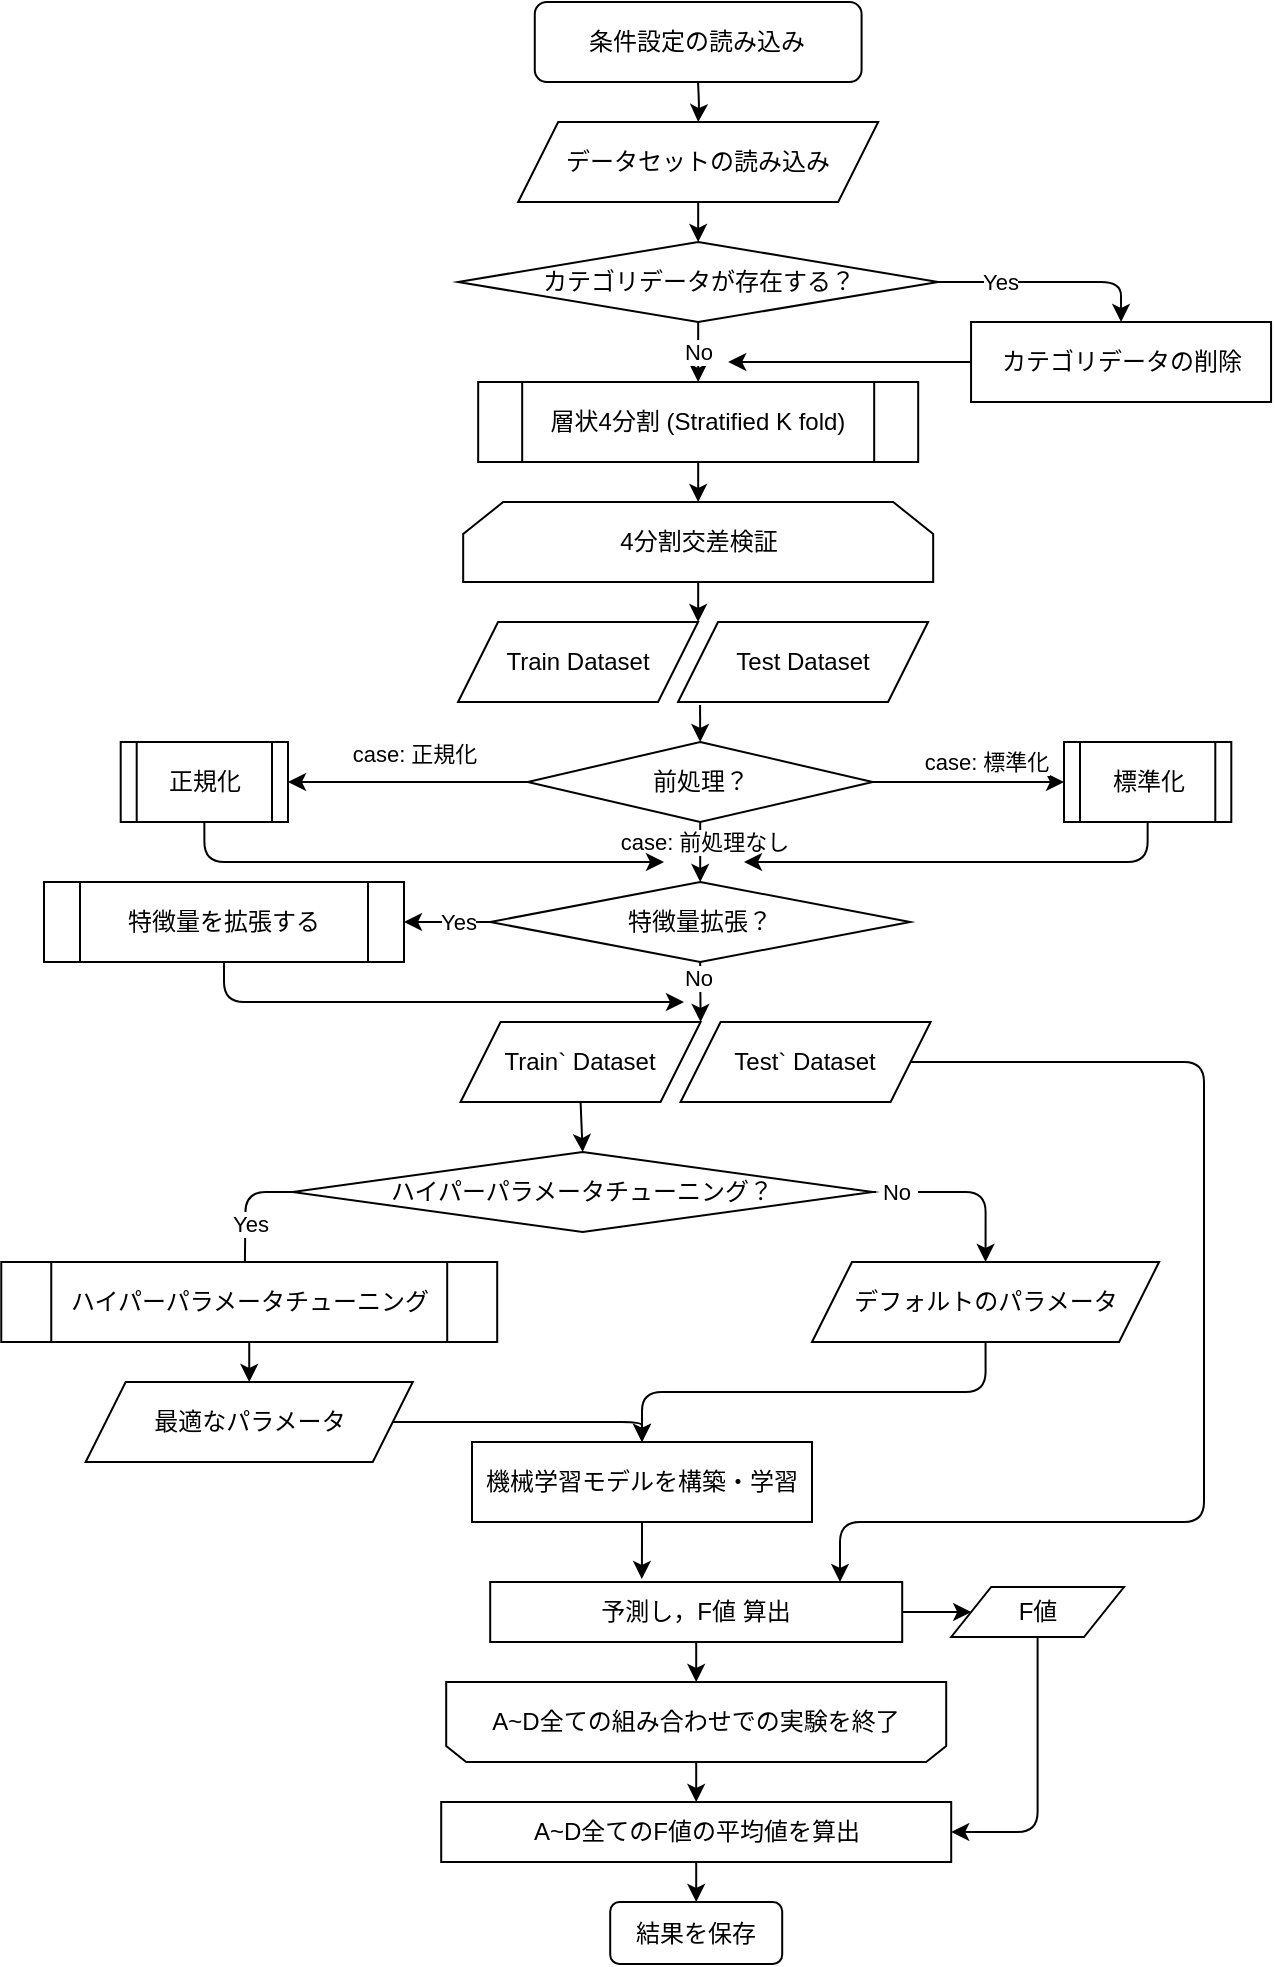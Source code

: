 <mxfile>
    <diagram id="M-y9R5kcF9XLJwWjKDu2" name="ページ1">
        <mxGraphModel dx="782" dy="656" grid="1" gridSize="10" guides="1" tooltips="1" connect="1" arrows="1" fold="1" page="1" pageScale="1" pageWidth="827" pageHeight="1169" math="0" shadow="0">
            <root>
                <mxCell id="0"/>
                <mxCell id="1" parent="0"/>
                <mxCell id="28" style="edgeStyle=orthogonalEdgeStyle;html=1;exitX=0.5;exitY=1;exitDx=0;exitDy=0;entryX=0.5;entryY=0;entryDx=0;entryDy=0;" parent="1" source="2" target="22" edge="1">
                    <mxGeometry relative="1" as="geometry"/>
                </mxCell>
                <mxCell id="2" value="データセットの読み込み" style="shape=parallelogram;perimeter=parallelogramPerimeter;whiteSpace=wrap;html=1;fixedSize=1;fontFamily=Helvetica;fontSize=12;fontColor=default;align=center;strokeColor=default;fillColor=default;" parent="1" vertex="1">
                    <mxGeometry x="267.09" y="70" width="180" height="40" as="geometry"/>
                </mxCell>
                <mxCell id="29" style="edgeStyle=orthogonalEdgeStyle;html=1;exitX=0.5;exitY=1;exitDx=0;exitDy=0;" parent="1" target="2" edge="1">
                    <mxGeometry relative="1" as="geometry">
                        <mxPoint x="357.03" y="50" as="sourcePoint"/>
                    </mxGeometry>
                </mxCell>
                <mxCell id="26" value="Yes" style="edgeStyle=orthogonalEdgeStyle;html=1;exitX=1;exitY=0.5;exitDx=0;exitDy=0;entryX=0.5;entryY=0;entryDx=0;entryDy=0;" parent="1" source="22" target="23" edge="1">
                    <mxGeometry x="-0.45" relative="1" as="geometry">
                        <mxPoint x="602.09" y="150" as="targetPoint"/>
                        <Array as="points">
                            <mxPoint x="568.09" y="150"/>
                        </Array>
                        <mxPoint as="offset"/>
                    </mxGeometry>
                </mxCell>
                <mxCell id="40" value="No" style="edgeStyle=orthogonalEdgeStyle;html=1;exitX=0.5;exitY=1;exitDx=0;exitDy=0;" parent="1" source="22" target="39" edge="1">
                    <mxGeometry relative="1" as="geometry"/>
                </mxCell>
                <mxCell id="22" value="カテゴリデータが存在する？" style="shape=rhombus;html=1;dashed=0;whitespace=wrap;perimeter=rhombusPerimeter;" parent="1" vertex="1">
                    <mxGeometry x="237.09" y="130" width="240" height="40" as="geometry"/>
                </mxCell>
                <mxCell id="135" style="edgeStyle=orthogonalEdgeStyle;html=1;exitX=0.5;exitY=1;exitDx=0;exitDy=0;" parent="1" source="23" edge="1">
                    <mxGeometry relative="1" as="geometry">
                        <mxPoint x="372.09" y="190" as="targetPoint"/>
                        <Array as="points">
                            <mxPoint x="617.09" y="190"/>
                        </Array>
                    </mxGeometry>
                </mxCell>
                <mxCell id="23" value="カテゴリデータの削除" style="rounded=0;whiteSpace=wrap;html=1;" parent="1" vertex="1">
                    <mxGeometry x="493.53" y="170" width="150" height="40" as="geometry"/>
                </mxCell>
                <mxCell id="119" style="edgeStyle=orthogonalEdgeStyle;html=1;exitX=0.5;exitY=1;exitDx=0;exitDy=0;" parent="1" source="39" target="103" edge="1">
                    <mxGeometry relative="1" as="geometry"/>
                </mxCell>
                <mxCell id="39" value="層状4分割 (Stratified K fold)" style="shape=process;whiteSpace=wrap;html=1;backgroundOutline=1;" parent="1" vertex="1">
                    <mxGeometry x="247.09" y="200" width="220" height="40" as="geometry"/>
                </mxCell>
                <mxCell id="275" style="edgeStyle=orthogonalEdgeStyle;html=1;exitX=0.5;exitY=1;exitDx=0;exitDy=0;entryX=1;entryY=0;entryDx=0;entryDy=0;" parent="1" source="103" target="272" edge="1">
                    <mxGeometry relative="1" as="geometry"/>
                </mxCell>
                <mxCell id="103" value="4分割交差検証" style="shape=loopLimit;whiteSpace=wrap;html=1;" parent="1" vertex="1">
                    <mxGeometry x="239.59" y="260" width="235" height="40" as="geometry"/>
                </mxCell>
                <mxCell id="228" style="edgeStyle=orthogonalEdgeStyle;html=1;exitX=0.5;exitY=0;exitDx=0;exitDy=0;" parent="1" source="104" target="226" edge="1">
                    <mxGeometry relative="1" as="geometry"/>
                </mxCell>
                <mxCell id="104" value="A~D全ての組み合わせでの実験を終了" style="shape=loopLimit;whiteSpace=wrap;html=1;size=10;rotation=0;horizontal=1;verticalAlign=middle;direction=west;flipV=0;" parent="1" vertex="1">
                    <mxGeometry x="231.1" y="850" width="250" height="40" as="geometry"/>
                </mxCell>
                <mxCell id="265" style="edgeStyle=orthogonalEdgeStyle;html=1;exitX=0;exitY=0.5;exitDx=0;exitDy=0;entryX=1;entryY=0.5;entryDx=0;entryDy=0;" parent="1" source="126" target="264" edge="1">
                    <mxGeometry relative="1" as="geometry"/>
                </mxCell>
                <mxCell id="290" value="Yes" style="edgeLabel;html=1;align=center;verticalAlign=middle;resizable=0;points=[];" parent="265" vertex="1" connectable="0">
                    <mxGeometry x="-0.528" relative="1" as="geometry">
                        <mxPoint x="-6" as="offset"/>
                    </mxGeometry>
                </mxCell>
                <mxCell id="300" style="edgeStyle=none;html=1;exitX=0.5;exitY=1;exitDx=0;exitDy=0;entryX=1;entryY=0;entryDx=0;entryDy=0;" edge="1" parent="1" source="126" target="195">
                    <mxGeometry relative="1" as="geometry"/>
                </mxCell>
                <mxCell id="302" value="No" style="edgeLabel;html=1;align=center;verticalAlign=middle;resizable=0;points=[];" vertex="1" connectable="0" parent="300">
                    <mxGeometry x="-0.479" y="-1" relative="1" as="geometry">
                        <mxPoint as="offset"/>
                    </mxGeometry>
                </mxCell>
                <mxCell id="126" value="特徴量拡張？" style="rhombus;whiteSpace=wrap;html=1;" parent="1" vertex="1">
                    <mxGeometry x="253.1" y="450" width="210" height="40" as="geometry"/>
                </mxCell>
                <mxCell id="168" style="edgeStyle=orthogonalEdgeStyle;html=1;exitX=0;exitY=0.5;exitDx=0;exitDy=0;entryX=1;entryY=0.5;entryDx=0;entryDy=0;" parent="1" source="239" target="174" edge="1">
                    <mxGeometry relative="1" as="geometry">
                        <mxPoint x="354.585" y="370" as="sourcePoint"/>
                        <Array as="points">
                            <mxPoint x="270" y="400"/>
                        </Array>
                    </mxGeometry>
                </mxCell>
                <mxCell id="169" value="case: 正規化" style="edgeLabel;html=1;align=center;verticalAlign=middle;resizable=0;points=[];" parent="168" vertex="1" connectable="0">
                    <mxGeometry x="0.055" y="-2" relative="1" as="geometry">
                        <mxPoint x="6" y="-12" as="offset"/>
                    </mxGeometry>
                </mxCell>
                <mxCell id="170" style="edgeStyle=orthogonalEdgeStyle;html=1;entryX=0;entryY=0.5;entryDx=0;entryDy=0;exitX=1;exitY=0.5;exitDx=0;exitDy=0;" parent="1" source="239" target="176" edge="1">
                    <mxGeometry relative="1" as="geometry">
                        <mxPoint x="354.585" y="370" as="sourcePoint"/>
                        <Array as="points">
                            <mxPoint x="540" y="400"/>
                        </Array>
                    </mxGeometry>
                </mxCell>
                <mxCell id="171" value="case: 標準化" style="edgeLabel;html=1;align=center;verticalAlign=middle;resizable=0;points=[];" parent="170" vertex="1" connectable="0">
                    <mxGeometry x="0.201" y="-1" relative="1" as="geometry">
                        <mxPoint x="-1" y="-11" as="offset"/>
                    </mxGeometry>
                </mxCell>
                <mxCell id="172" value="case: 前処理なし" style="edgeStyle=orthogonalEdgeStyle;html=1;exitX=0.5;exitY=1;exitDx=0;exitDy=0;entryX=0.5;entryY=0;entryDx=0;entryDy=0;" parent="1" source="239" edge="1" target="126">
                    <mxGeometry x="-0.333" y="2" relative="1" as="geometry">
                        <mxPoint x="349.595" y="370" as="sourcePoint"/>
                        <mxPoint x="354.59" y="510" as="targetPoint"/>
                        <mxPoint as="offset"/>
                    </mxGeometry>
                </mxCell>
                <mxCell id="288" style="edgeStyle=orthogonalEdgeStyle;html=1;exitX=0.5;exitY=1;exitDx=0;exitDy=0;" parent="1" source="174" edge="1">
                    <mxGeometry relative="1" as="geometry">
                        <mxPoint x="340" y="440" as="targetPoint"/>
                        <Array as="points">
                            <mxPoint x="110" y="440"/>
                        </Array>
                    </mxGeometry>
                </mxCell>
                <mxCell id="174" value="正規化" style="shape=process;whiteSpace=wrap;html=1;backgroundOutline=1;fontFamily=Helvetica;fontSize=12;fontColor=default;align=center;strokeColor=default;fillColor=default;" parent="1" vertex="1">
                    <mxGeometry x="68.35" y="380" width="83.65" height="40" as="geometry"/>
                </mxCell>
                <mxCell id="281" style="edgeStyle=orthogonalEdgeStyle;html=1;exitX=0.5;exitY=1;exitDx=0;exitDy=0;" parent="1" source="176" edge="1">
                    <mxGeometry relative="1" as="geometry">
                        <mxPoint x="380" y="440" as="targetPoint"/>
                        <Array as="points">
                            <mxPoint x="582" y="440"/>
                        </Array>
                    </mxGeometry>
                </mxCell>
                <mxCell id="176" value="標準化" style="shape=process;whiteSpace=wrap;html=1;backgroundOutline=1;fontFamily=Helvetica;fontSize=12;fontColor=default;align=center;strokeColor=default;fillColor=default;" parent="1" vertex="1">
                    <mxGeometry x="540.0" y="380" width="83.65" height="40" as="geometry"/>
                </mxCell>
                <mxCell id="181" style="edgeStyle=orthogonalEdgeStyle;html=1;entryX=0.5;entryY=0;entryDx=0;entryDy=0;exitX=0;exitY=0.5;exitDx=0;exitDy=0;" parent="1" source="178" edge="1">
                    <mxGeometry relative="1" as="geometry">
                        <mxPoint x="152.0" y="620" as="sourcePoint"/>
                        <mxPoint x="130.305" y="655" as="targetPoint"/>
                    </mxGeometry>
                </mxCell>
                <mxCell id="182" value="Yes" style="edgeLabel;html=1;align=center;verticalAlign=middle;resizable=0;points=[];" parent="181" vertex="1" connectable="0">
                    <mxGeometry x="-0.232" y="2" relative="1" as="geometry">
                        <mxPoint y="11" as="offset"/>
                    </mxGeometry>
                </mxCell>
                <mxCell id="187" value="&amp;nbsp;No&amp;nbsp;" style="edgeStyle=orthogonalEdgeStyle;html=1;exitX=1;exitY=0.5;exitDx=0;exitDy=0;entryX=0.5;entryY=0;entryDx=0;entryDy=0;" parent="1" source="178" target="186" edge="1">
                    <mxGeometry x="-0.746" relative="1" as="geometry">
                        <mxPoint as="offset"/>
                    </mxGeometry>
                </mxCell>
                <mxCell id="178" value="ハイパーパラメータチューニング？" style="rhombus;whiteSpace=wrap;html=1;" parent="1" vertex="1">
                    <mxGeometry x="154.31" y="585" width="290.03" height="40" as="geometry"/>
                </mxCell>
                <mxCell id="188" style="edgeStyle=orthogonalEdgeStyle;html=1;exitX=0.5;exitY=1;exitDx=0;exitDy=0;entryX=0.5;entryY=0;entryDx=0;entryDy=0;" parent="1" source="179" target="185" edge="1">
                    <mxGeometry relative="1" as="geometry"/>
                </mxCell>
                <mxCell id="179" value="ハイパーパラメータチューニング" style="shape=process;whiteSpace=wrap;html=1;backgroundOutline=1;fontFamily=Helvetica;fontSize=12;fontColor=default;align=center;strokeColor=default;fillColor=default;" parent="1" vertex="1">
                    <mxGeometry x="8.63" y="640" width="247.97" height="40" as="geometry"/>
                </mxCell>
                <mxCell id="304" style="edgeStyle=orthogonalEdgeStyle;html=1;exitX=1;exitY=0.5;exitDx=0;exitDy=0;entryX=0.5;entryY=0;entryDx=0;entryDy=0;" edge="1" parent="1" source="185" target="189">
                    <mxGeometry relative="1" as="geometry"/>
                </mxCell>
                <mxCell id="185" value="最適なパラメータ" style="shape=parallelogram;perimeter=parallelogramPerimeter;whiteSpace=wrap;html=1;fixedSize=1;" parent="1" vertex="1">
                    <mxGeometry x="50.84" y="700" width="163.55" height="40" as="geometry"/>
                </mxCell>
                <mxCell id="191" style="edgeStyle=orthogonalEdgeStyle;html=1;exitX=0.5;exitY=1;exitDx=0;exitDy=0;entryX=0.5;entryY=0;entryDx=0;entryDy=0;" parent="1" source="186" target="189" edge="1">
                    <mxGeometry relative="1" as="geometry"/>
                </mxCell>
                <mxCell id="186" value="デフォルトのパラメータ" style="shape=parallelogram;perimeter=parallelogramPerimeter;whiteSpace=wrap;html=1;fixedSize=1;" parent="1" vertex="1">
                    <mxGeometry x="414.0" y="640" width="173.55" height="40" as="geometry"/>
                </mxCell>
                <mxCell id="305" style="edgeStyle=orthogonalEdgeStyle;html=1;exitX=0.5;exitY=1;exitDx=0;exitDy=0;entryX=0.368;entryY=-0.05;entryDx=0;entryDy=0;entryPerimeter=0;" edge="1" parent="1" source="189" target="205">
                    <mxGeometry relative="1" as="geometry"/>
                </mxCell>
                <mxCell id="189" value="機械学習モデルを構築・学習" style="rounded=0;whiteSpace=wrap;html=1;" parent="1" vertex="1">
                    <mxGeometry x="244.0" y="730" width="170" height="40" as="geometry"/>
                </mxCell>
                <mxCell id="285" style="edgeStyle=orthogonalEdgeStyle;html=1;exitX=1;exitY=0.5;exitDx=0;exitDy=0;entryX=0;entryY=0.5;entryDx=0;entryDy=0;" parent="1" source="205" target="220" edge="1">
                    <mxGeometry relative="1" as="geometry"/>
                </mxCell>
                <mxCell id="286" style="edgeStyle=orthogonalEdgeStyle;html=1;exitX=0.5;exitY=1;exitDx=0;exitDy=0;entryX=0.5;entryY=1;entryDx=0;entryDy=0;" parent="1" source="205" target="104" edge="1">
                    <mxGeometry relative="1" as="geometry"/>
                </mxCell>
                <mxCell id="205" value="予測し，F値 算出" style="rounded=0;whiteSpace=wrap;html=1;" parent="1" vertex="1">
                    <mxGeometry x="253.1" y="800" width="206" height="30" as="geometry"/>
                </mxCell>
                <mxCell id="229" style="edgeStyle=orthogonalEdgeStyle;html=1;exitX=0.5;exitY=1;exitDx=0;exitDy=0;entryX=1;entryY=0.5;entryDx=0;entryDy=0;" parent="1" source="220" target="226" edge="1">
                    <mxGeometry relative="1" as="geometry"/>
                </mxCell>
                <mxCell id="220" value="F値" style="shape=parallelogram;perimeter=parallelogramPerimeter;whiteSpace=wrap;html=1;fixedSize=1;" parent="1" vertex="1">
                    <mxGeometry x="483.6" y="802.5" width="86.4" height="25" as="geometry"/>
                </mxCell>
                <mxCell id="297" style="edgeStyle=orthogonalEdgeStyle;html=1;exitX=0.5;exitY=1;exitDx=0;exitDy=0;entryX=0.5;entryY=0;entryDx=0;entryDy=0;" parent="1" source="226" target="296" edge="1">
                    <mxGeometry relative="1" as="geometry"/>
                </mxCell>
                <mxCell id="226" value="A~D全てのF値の平均値を算出" style="rounded=0;whiteSpace=wrap;html=1;" parent="1" vertex="1">
                    <mxGeometry x="228.6" y="910" width="255" height="30" as="geometry"/>
                </mxCell>
                <mxCell id="239" value="前処理？" style="shape=rhombus;html=1;dashed=0;whitespace=wrap;perimeter=rhombusPerimeter;" parent="1" vertex="1">
                    <mxGeometry x="271.86" y="380" width="172.48" height="40" as="geometry"/>
                </mxCell>
                <mxCell id="282" style="edgeStyle=orthogonalEdgeStyle;html=1;exitX=0.5;exitY=1;exitDx=0;exitDy=0;" parent="1" source="264" edge="1">
                    <mxGeometry relative="1" as="geometry">
                        <mxPoint x="350" y="510" as="targetPoint"/>
                        <Array as="points">
                            <mxPoint x="120" y="510"/>
                            <mxPoint x="350" y="510"/>
                        </Array>
                    </mxGeometry>
                </mxCell>
                <mxCell id="264" value="特徴量を拡張する" style="shape=process;whiteSpace=wrap;html=1;backgroundOutline=1;" parent="1" vertex="1">
                    <mxGeometry x="30" y="450" width="180" height="40" as="geometry"/>
                </mxCell>
                <mxCell id="266" value="" style="group" parent="1" vertex="1" connectable="0">
                    <mxGeometry x="238.29" y="520" width="235.02" height="40" as="geometry"/>
                </mxCell>
                <mxCell id="195" value="Train` Dataset" style="shape=parallelogram;perimeter=parallelogramPerimeter;whiteSpace=wrap;html=1;fixedSize=1;movable=1;resizable=1;rotatable=1;deletable=1;editable=1;connectable=1;" parent="266" vertex="1">
                    <mxGeometry width="120" height="40" as="geometry"/>
                </mxCell>
                <mxCell id="196" value="Test` Dataset" style="shape=parallelogram;perimeter=parallelogramPerimeter;whiteSpace=wrap;html=1;fixedSize=1;movable=1;resizable=1;rotatable=1;deletable=1;editable=1;connectable=1;" parent="266" vertex="1">
                    <mxGeometry x="110" width="125.02" height="40" as="geometry"/>
                </mxCell>
                <mxCell id="271" value="" style="group" parent="1" vertex="1" connectable="0">
                    <mxGeometry x="237.03" y="320" width="235.02" height="40" as="geometry"/>
                </mxCell>
                <mxCell id="272" value="Train Dataset" style="shape=parallelogram;perimeter=parallelogramPerimeter;whiteSpace=wrap;html=1;fixedSize=1;movable=1;resizable=1;rotatable=1;deletable=1;editable=1;connectable=1;" parent="271" vertex="1">
                    <mxGeometry width="120" height="40" as="geometry"/>
                </mxCell>
                <mxCell id="273" value="Test Dataset" style="shape=parallelogram;perimeter=parallelogramPerimeter;whiteSpace=wrap;html=1;fixedSize=1;movable=1;resizable=1;rotatable=1;deletable=1;editable=1;connectable=1;" parent="271" vertex="1">
                    <mxGeometry x="110" width="125.02" height="40" as="geometry"/>
                </mxCell>
                <mxCell id="284" style="edgeStyle=orthogonalEdgeStyle;html=1;exitX=1;exitY=0.5;exitDx=0;exitDy=0;" parent="1" source="196" edge="1">
                    <mxGeometry relative="1" as="geometry">
                        <Array as="points">
                            <mxPoint x="610" y="540"/>
                            <mxPoint x="610" y="770"/>
                            <mxPoint x="428" y="770"/>
                            <mxPoint x="428" y="800"/>
                        </Array>
                        <mxPoint x="428" y="800" as="targetPoint"/>
                    </mxGeometry>
                </mxCell>
                <mxCell id="293" value="条件設定の読み込み" style="rounded=1;whiteSpace=wrap;html=1;" parent="1" vertex="1">
                    <mxGeometry x="275.39" y="10" width="163.4" height="40" as="geometry"/>
                </mxCell>
                <mxCell id="296" value="結果を保存" style="rounded=1;whiteSpace=wrap;html=1;" parent="1" vertex="1">
                    <mxGeometry x="313.1" y="960" width="86" height="31" as="geometry"/>
                </mxCell>
                <mxCell id="299" value="" style="endArrow=classic;html=1;exitX=0.088;exitY=1.036;exitDx=0;exitDy=0;exitPerimeter=0;entryX=0.5;entryY=0;entryDx=0;entryDy=0;" edge="1" parent="1" source="273" target="239">
                    <mxGeometry width="50" height="50" relative="1" as="geometry">
                        <mxPoint x="320" y="460" as="sourcePoint"/>
                        <mxPoint x="370" y="410" as="targetPoint"/>
                    </mxGeometry>
                </mxCell>
                <mxCell id="303" style="edgeStyle=none;html=1;exitX=0.5;exitY=1;exitDx=0;exitDy=0;entryX=0.5;entryY=0;entryDx=0;entryDy=0;" edge="1" parent="1" source="195" target="178">
                    <mxGeometry relative="1" as="geometry"/>
                </mxCell>
            </root>
        </mxGraphModel>
    </diagram>
</mxfile>